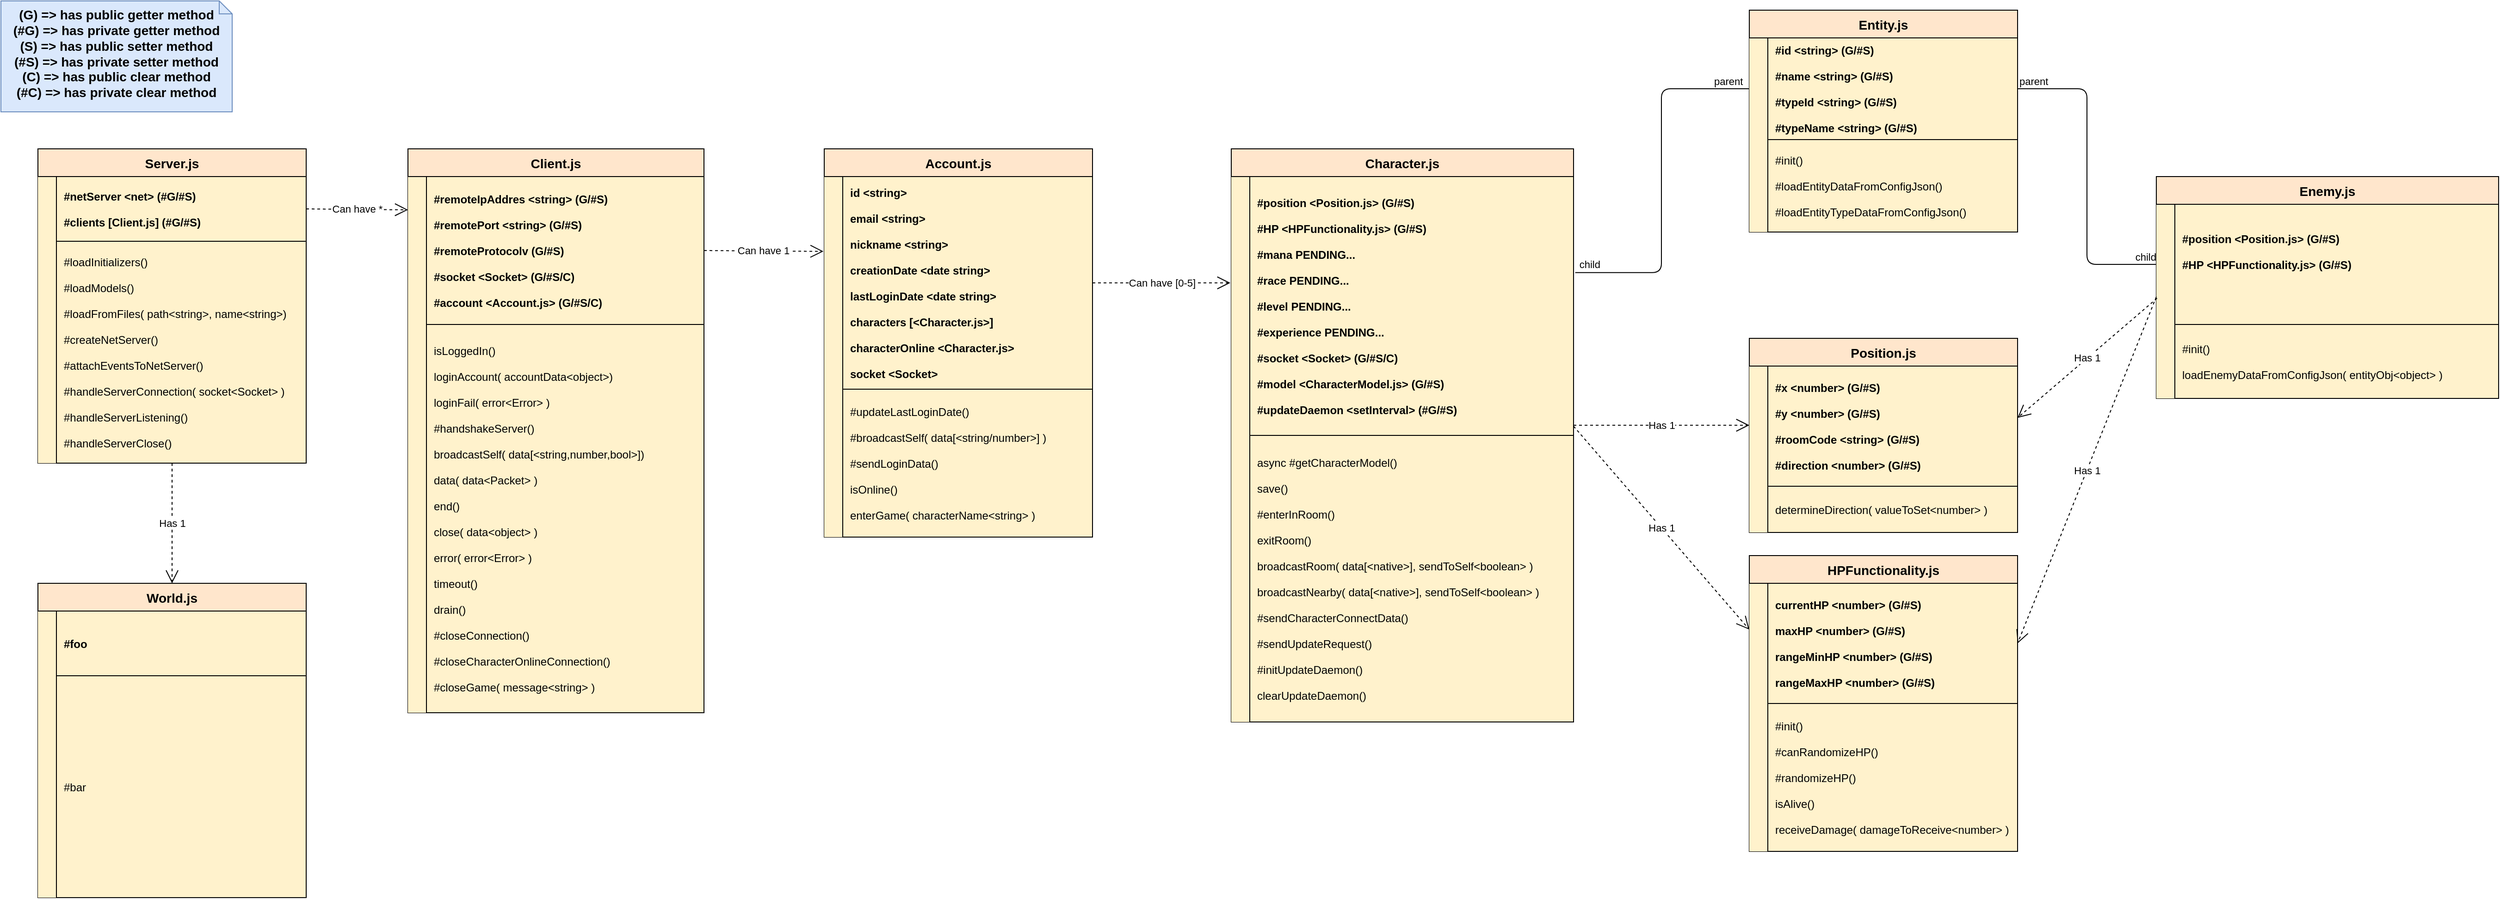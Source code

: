 <mxfile version="13.6.9" type="github">
  <diagram id="R2lEEEUBdFMjLlhIrx00" name="Page-1">
    <mxGraphModel dx="1483" dy="1969" grid="1" gridSize="10" guides="1" tooltips="1" connect="1" arrows="1" fold="1" page="1" pageScale="1" pageWidth="850" pageHeight="1100" math="0" shadow="0" extFonts="Permanent Marker^https://fonts.googleapis.com/css?family=Permanent+Marker">
      <root>
        <mxCell id="0" />
        <mxCell id="1" parent="0" />
        <mxCell id="RPHHAUqXZ-JlrHhD7i_y-42" value="(G) =&amp;gt; has public getter method&lt;br&gt;(#G) =&amp;gt; has private getter method&lt;br&gt;(S) =&amp;gt; has public setter method&lt;br&gt;(#S) =&amp;gt; has private setter method&lt;br&gt;(C) =&amp;gt; has public clear method&lt;br&gt;(#C) =&amp;gt; has private clear method" style="shape=note;whiteSpace=wrap;html=1;size=14;verticalAlign=middle;align=center;spacingTop=-6;strokeColor=#6c8ebf;fillColor=#dae8fc;fontSize=14;fontStyle=1;fontColor=#000000;" parent="1" vertex="1">
          <mxGeometry x="40" y="-1050" width="250" height="120" as="geometry" />
        </mxCell>
        <mxCell id="C-vyLk0tnHw3VtMMgP7b-23" value="Server.js" style="shape=table;startSize=30;container=1;collapsible=1;childLayout=tableLayout;fixedRows=1;rowLines=0;fontStyle=1;align=center;resizeLast=1;fillColor=#ffe6cc;fontSize=14;fontColor=#000000;strokeColor=#000000;" parent="1" vertex="1">
          <mxGeometry x="80" y="-890" width="290" height="340" as="geometry">
            <mxRectangle x="40" y="80" width="80" height="30" as="alternateBounds" />
          </mxGeometry>
        </mxCell>
        <mxCell id="C-vyLk0tnHw3VtMMgP7b-24" value="" style="shape=partialRectangle;collapsible=0;dropTarget=0;pointerEvents=0;fillColor=none;points=[[0,0.5],[1,0.5]];portConstraint=eastwest;top=0;left=0;right=0;bottom=1;" parent="C-vyLk0tnHw3VtMMgP7b-23" vertex="1">
          <mxGeometry y="30" width="290" height="70" as="geometry" />
        </mxCell>
        <mxCell id="C-vyLk0tnHw3VtMMgP7b-25" value="" style="shape=partialRectangle;overflow=hidden;connectable=0;fillColor=#fff2cc;top=1;left=0;bottom=0;right=0;fontStyle=1;strokeColor=#000000;" parent="C-vyLk0tnHw3VtMMgP7b-24" vertex="1">
          <mxGeometry width="20" height="70" as="geometry" />
        </mxCell>
        <mxCell id="C-vyLk0tnHw3VtMMgP7b-26" value="#netServer &lt;net&gt; (#G/#S)&#xa;&#xa;#clients [Client.js] (#G/#S)" style="shape=partialRectangle;overflow=hidden;connectable=0;fillColor=#fff2cc;top=1;left=1;bottom=1;right=1;align=left;spacingLeft=6;fontStyle=1;fontColor=#000000;strokeColor=#000000;" parent="C-vyLk0tnHw3VtMMgP7b-24" vertex="1">
          <mxGeometry x="20" width="270" height="70" as="geometry" />
        </mxCell>
        <mxCell id="C-vyLk0tnHw3VtMMgP7b-27" value="" style="shape=partialRectangle;collapsible=0;dropTarget=0;pointerEvents=0;fillColor=none;points=[[0,0.5],[1,0.5]];portConstraint=eastwest;top=0;left=0;right=0;bottom=0;" parent="C-vyLk0tnHw3VtMMgP7b-23" vertex="1">
          <mxGeometry y="100" width="290" height="240" as="geometry" />
        </mxCell>
        <mxCell id="C-vyLk0tnHw3VtMMgP7b-28" value="" style="shape=partialRectangle;overflow=hidden;connectable=0;fillColor=#fff2cc;top=0;left=0;bottom=0;right=0;" parent="C-vyLk0tnHw3VtMMgP7b-27" vertex="1">
          <mxGeometry width="20" height="240" as="geometry" />
        </mxCell>
        <mxCell id="C-vyLk0tnHw3VtMMgP7b-29" value="#loadInitializers()&#xa;&#xa;#loadModels()&#xa;&#xa;#loadFromFiles( path&lt;string&gt;, name&lt;string&gt;)&#xa;&#xa;#createNetServer()&#xa;&#xa;#attachEventsToNetServer()&#xa;&#xa;#handleServerConnection( socket&lt;Socket&gt; )&#xa;&#xa;#handleServerListening()&#xa;&#xa;#handleServerClose()" style="shape=partialRectangle;overflow=hidden;connectable=0;fillColor=#fff2cc;top=1;left=1;bottom=1;right=1;align=left;spacingLeft=6;fontColor=#000000;strokeColor=#000000;" parent="C-vyLk0tnHw3VtMMgP7b-27" vertex="1">
          <mxGeometry x="20" width="270" height="240" as="geometry" />
        </mxCell>
        <mxCell id="LLNnqfVXVq463Mdv8l-Q-11" value="" style="endArrow=none;html=1;edgeStyle=orthogonalEdgeStyle;entryX=0;entryY=0.5;entryDx=0;entryDy=0;exitX=1;exitY=0.5;exitDx=0;exitDy=0;" parent="1" source="LLNnqfVXVq463Mdv8l-Q-15" target="LLNnqfVXVq463Mdv8l-Q-2" edge="1">
          <mxGeometry relative="1" as="geometry">
            <mxPoint x="185" y="330" as="sourcePoint" />
            <mxPoint x="705" y="590" as="targetPoint" />
            <Array as="points" />
          </mxGeometry>
        </mxCell>
        <mxCell id="LLNnqfVXVq463Mdv8l-Q-12" value="parent" style="edgeLabel;resizable=0;html=1;align=left;verticalAlign=bottom;" parent="LLNnqfVXVq463Mdv8l-Q-11" connectable="0" vertex="1">
          <mxGeometry x="-1" relative="1" as="geometry" />
        </mxCell>
        <mxCell id="LLNnqfVXVq463Mdv8l-Q-13" value="child" style="edgeLabel;resizable=0;html=1;align=right;verticalAlign=bottom;" parent="LLNnqfVXVq463Mdv8l-Q-11" connectable="0" vertex="1">
          <mxGeometry x="1" relative="1" as="geometry" />
        </mxCell>
        <mxCell id="z2Sqn7znSfn0VmSnWaxQ-1" value="Can have *" style="endArrow=open;endSize=12;dashed=1;html=1;exitX=1;exitY=0.5;exitDx=0;exitDy=0;entryX=0;entryY=0.5;entryDx=0;entryDy=0;" parent="1" edge="1">
          <mxGeometry width="160" relative="1" as="geometry">
            <mxPoint x="370" y="-825" as="sourcePoint" />
            <mxPoint x="480" y="-824" as="targetPoint" />
          </mxGeometry>
        </mxCell>
        <mxCell id="z2Sqn7znSfn0VmSnWaxQ-2" value="Can have 1" style="endArrow=open;endSize=12;dashed=1;html=1;exitX=1;exitY=0.5;exitDx=0;exitDy=0;entryX=-0.003;entryY=0.352;entryDx=0;entryDy=0;entryPerimeter=0;" parent="1" source="WISyl8SChnoXYUJT97gY-2" target="RPHHAUqXZ-JlrHhD7i_y-14" edge="1">
          <mxGeometry width="160" relative="1" as="geometry">
            <mxPoint x="800" y="-840" as="sourcePoint" />
            <mxPoint x="959.13" y="-840.06" as="targetPoint" />
          </mxGeometry>
        </mxCell>
        <mxCell id="z2Sqn7znSfn0VmSnWaxQ-34" value="Can have [0-5]" style="endArrow=open;endSize=12;dashed=1;html=1;exitX=1;exitY=0.5;exitDx=0;exitDy=0;" parent="1" source="RPHHAUqXZ-JlrHhD7i_y-14" edge="1">
          <mxGeometry width="160" relative="1" as="geometry">
            <mxPoint x="1250" y="-839.94" as="sourcePoint" />
            <mxPoint x="1369" y="-745" as="targetPoint" />
          </mxGeometry>
        </mxCell>
        <mxCell id="LLNnqfVXVq463Mdv8l-Q-25" value="World.js" style="shape=table;startSize=30;container=1;collapsible=1;childLayout=tableLayout;fixedRows=1;rowLines=0;fontStyle=1;align=center;resizeLast=1;fillColor=#ffe6cc;fontSize=14;fontColor=#000000;strokeColor=#000000;" parent="1" vertex="1">
          <mxGeometry x="80" y="-420" width="290" height="340" as="geometry">
            <mxRectangle x="40" y="80" width="80" height="30" as="alternateBounds" />
          </mxGeometry>
        </mxCell>
        <mxCell id="LLNnqfVXVq463Mdv8l-Q-26" value="" style="shape=partialRectangle;collapsible=0;dropTarget=0;pointerEvents=0;fillColor=none;points=[[0,0.5],[1,0.5]];portConstraint=eastwest;top=0;left=0;right=0;bottom=1;" parent="LLNnqfVXVq463Mdv8l-Q-25" vertex="1">
          <mxGeometry y="30" width="290" height="70" as="geometry" />
        </mxCell>
        <mxCell id="LLNnqfVXVq463Mdv8l-Q-27" value="" style="shape=partialRectangle;overflow=hidden;connectable=0;fillColor=#fff2cc;top=1;left=0;bottom=0;right=0;fontStyle=1;strokeColor=#000000;" parent="LLNnqfVXVq463Mdv8l-Q-26" vertex="1">
          <mxGeometry width="20" height="70" as="geometry" />
        </mxCell>
        <mxCell id="LLNnqfVXVq463Mdv8l-Q-28" value="#foo" style="shape=partialRectangle;overflow=hidden;connectable=0;fillColor=#fff2cc;top=1;left=1;bottom=1;right=1;align=left;spacingLeft=6;fontStyle=1;fontColor=#000000;strokeColor=#000000;" parent="LLNnqfVXVq463Mdv8l-Q-26" vertex="1">
          <mxGeometry x="20" width="270" height="70" as="geometry" />
        </mxCell>
        <mxCell id="LLNnqfVXVq463Mdv8l-Q-29" value="" style="shape=partialRectangle;collapsible=0;dropTarget=0;pointerEvents=0;fillColor=none;points=[[0,0.5],[1,0.5]];portConstraint=eastwest;top=0;left=0;right=0;bottom=0;" parent="LLNnqfVXVq463Mdv8l-Q-25" vertex="1">
          <mxGeometry y="100" width="290" height="240" as="geometry" />
        </mxCell>
        <mxCell id="LLNnqfVXVq463Mdv8l-Q-30" value="" style="shape=partialRectangle;overflow=hidden;connectable=0;fillColor=#fff2cc;top=0;left=0;bottom=0;right=0;" parent="LLNnqfVXVq463Mdv8l-Q-29" vertex="1">
          <mxGeometry width="20" height="240" as="geometry" />
        </mxCell>
        <mxCell id="LLNnqfVXVq463Mdv8l-Q-31" value="#bar" style="shape=partialRectangle;overflow=hidden;connectable=0;fillColor=#fff2cc;top=1;left=1;bottom=1;right=1;align=left;spacingLeft=6;fontColor=#000000;strokeColor=#000000;" parent="LLNnqfVXVq463Mdv8l-Q-29" vertex="1">
          <mxGeometry x="20" width="270" height="240" as="geometry" />
        </mxCell>
        <mxCell id="uYPpwJd9M9AzhUMTKTET-1" value="Has 1" style="endArrow=open;endSize=12;dashed=1;html=1;entryX=0.5;entryY=0;entryDx=0;entryDy=0;" edge="1" parent="1" source="C-vyLk0tnHw3VtMMgP7b-27" target="LLNnqfVXVq463Mdv8l-Q-25">
          <mxGeometry width="160" relative="1" as="geometry">
            <mxPoint x="380" y="-815" as="sourcePoint" />
            <mxPoint x="490" y="-814" as="targetPoint" />
          </mxGeometry>
        </mxCell>
        <mxCell id="LLNnqfVXVq463Mdv8l-Q-1" value="Enemy.js" style="shape=table;startSize=30;container=1;collapsible=1;childLayout=tableLayout;fixedRows=1;rowLines=0;fontStyle=1;align=center;resizeLast=1;fillColor=#ffe6cc;fontSize=14;strokeColor=#000000;fontColor=#000000;verticalAlign=middle;" parent="1" vertex="1">
          <mxGeometry x="2370" y="-860" width="370" height="240" as="geometry">
            <mxRectangle x="40" y="80" width="80" height="30" as="alternateBounds" />
          </mxGeometry>
        </mxCell>
        <mxCell id="LLNnqfVXVq463Mdv8l-Q-2" value="" style="shape=partialRectangle;collapsible=0;dropTarget=0;pointerEvents=0;fillColor=none;points=[[0,0.5],[1,0.5]];portConstraint=eastwest;top=0;left=0;right=0;bottom=1;" parent="LLNnqfVXVq463Mdv8l-Q-1" vertex="1">
          <mxGeometry y="30" width="370" height="130" as="geometry" />
        </mxCell>
        <mxCell id="LLNnqfVXVq463Mdv8l-Q-3" value="" style="shape=partialRectangle;overflow=hidden;connectable=0;fillColor=#fff2cc;top=1;left=0;bottom=0;right=0;fontStyle=1;strokeColor=#000000;" parent="LLNnqfVXVq463Mdv8l-Q-2" vertex="1">
          <mxGeometry width="20" height="130" as="geometry" />
        </mxCell>
        <mxCell id="LLNnqfVXVq463Mdv8l-Q-4" value="#position &lt;Position.js&gt; (G/#S)&#xa;&#xa;#HP &lt;HPFunctionality.js&gt; (G/#S)&#xa;&#xa;" style="shape=partialRectangle;overflow=hidden;connectable=0;fillColor=#fff2cc;top=1;left=1;bottom=1;right=1;align=left;spacingLeft=6;fontStyle=1;fontColor=#000000;strokeColor=#000000;" parent="LLNnqfVXVq463Mdv8l-Q-2" vertex="1">
          <mxGeometry x="20" width="350" height="130" as="geometry" />
        </mxCell>
        <mxCell id="LLNnqfVXVq463Mdv8l-Q-5" value="" style="shape=partialRectangle;collapsible=0;dropTarget=0;pointerEvents=0;fillColor=none;points=[[0,0.5],[1,0.5]];portConstraint=eastwest;top=0;left=0;right=0;bottom=0;" parent="LLNnqfVXVq463Mdv8l-Q-1" vertex="1">
          <mxGeometry y="160" width="370" height="80" as="geometry" />
        </mxCell>
        <mxCell id="LLNnqfVXVq463Mdv8l-Q-6" value="" style="shape=partialRectangle;overflow=hidden;connectable=0;fillColor=#fff2cc;top=0;left=0;bottom=0;right=0;" parent="LLNnqfVXVq463Mdv8l-Q-5" vertex="1">
          <mxGeometry width="20" height="80" as="geometry" />
        </mxCell>
        <mxCell id="LLNnqfVXVq463Mdv8l-Q-7" value="#init()&#xa;&#xa;loadEnemyDataFromConfigJson( entityObj&lt;object&gt; )" style="shape=partialRectangle;overflow=hidden;connectable=0;fillColor=#fff2cc;top=1;left=1;bottom=1;right=1;align=left;spacingLeft=6;fontColor=#000000;strokeColor=#000000;" parent="LLNnqfVXVq463Mdv8l-Q-5" vertex="1">
          <mxGeometry x="20" width="350" height="80" as="geometry" />
        </mxCell>
        <mxCell id="WISyl8SChnoXYUJT97gY-1" value="Client.js" style="shape=table;startSize=30;container=1;collapsible=1;childLayout=tableLayout;fixedRows=1;rowLines=0;fontStyle=1;align=center;resizeLast=1;fillColor=#ffe6cc;fontSize=14;fontColor=#000000;strokeColor=#000000;" parent="1" vertex="1">
          <mxGeometry x="480" y="-890" width="320" height="610" as="geometry">
            <mxRectangle x="40" y="80" width="80" height="30" as="alternateBounds" />
          </mxGeometry>
        </mxCell>
        <mxCell id="WISyl8SChnoXYUJT97gY-2" value="" style="shape=partialRectangle;collapsible=0;dropTarget=0;pointerEvents=0;fillColor=none;points=[[0,0.5],[1,0.5]];portConstraint=eastwest;top=0;left=0;right=0;bottom=1;" parent="WISyl8SChnoXYUJT97gY-1" vertex="1">
          <mxGeometry y="30" width="320" height="160" as="geometry" />
        </mxCell>
        <mxCell id="WISyl8SChnoXYUJT97gY-3" value="" style="shape=partialRectangle;overflow=hidden;connectable=0;fillColor=#fff2cc;top=1;left=0;bottom=0;right=0;fontStyle=1;strokeColor=#000000;" parent="WISyl8SChnoXYUJT97gY-2" vertex="1">
          <mxGeometry width="20" height="160" as="geometry" />
        </mxCell>
        <mxCell id="WISyl8SChnoXYUJT97gY-4" value="#remoteIpAddres &lt;string&gt; (G/#S)&#xa;&#xa;#remotePort &lt;string&gt; (G/#S)&#xa;&#xa;#remoteProtocolv (G/#S)&#xa;&#xa;#socket &lt;Socket&gt; (G/#S/C)&#xa;&#xa;#account &lt;Account.js&gt; (G/#S/C)" style="shape=partialRectangle;overflow=hidden;connectable=0;fillColor=#fff2cc;top=1;left=1;bottom=1;right=1;align=left;spacingLeft=6;fontStyle=1;fontColor=#000000;strokeColor=#000000;" parent="WISyl8SChnoXYUJT97gY-2" vertex="1">
          <mxGeometry x="20" width="300" height="160" as="geometry" />
        </mxCell>
        <mxCell id="WISyl8SChnoXYUJT97gY-5" value="" style="shape=partialRectangle;collapsible=0;dropTarget=0;pointerEvents=0;fillColor=none;points=[[0,0.5],[1,0.5]];portConstraint=eastwest;top=0;left=0;right=0;bottom=0;" parent="WISyl8SChnoXYUJT97gY-1" vertex="1">
          <mxGeometry y="190" width="320" height="420" as="geometry" />
        </mxCell>
        <mxCell id="WISyl8SChnoXYUJT97gY-6" value="" style="shape=partialRectangle;overflow=hidden;connectable=0;fillColor=#fff2cc;top=0;left=0;bottom=0;right=0;" parent="WISyl8SChnoXYUJT97gY-5" vertex="1">
          <mxGeometry width="20" height="420" as="geometry" />
        </mxCell>
        <mxCell id="WISyl8SChnoXYUJT97gY-7" value="isLoggedIn()&#xa;&#xa;loginAccount( accountData&lt;object&gt;)&#xa;&#xa;loginFail( error&lt;Error&gt; )&#xa;&#xa;#handshakeServer()&#xa;&#xa;broadcastSelf( data[&lt;string,number,bool&gt;])&#xa;&#xa;data( data&lt;Packet&gt; )&#xa;&#xa;end()&#xa;&#xa;close( data&lt;object&gt; )&#xa;&#xa;error( error&lt;Error&gt; )&#xa;&#xa;timeout()&#xa;&#xa;drain()&#xa;&#xa;#closeConnection()&#xa;&#xa;#closeCharacterOnlineConnection()&#xa;&#xa;#closeGame( message&lt;string&gt; )" style="shape=partialRectangle;overflow=hidden;connectable=0;fillColor=#fff2cc;top=1;left=1;bottom=1;right=1;align=left;spacingLeft=6;fontColor=#000000;strokeColor=#000000;" parent="WISyl8SChnoXYUJT97gY-5" vertex="1">
          <mxGeometry x="20" width="300" height="420" as="geometry" />
        </mxCell>
        <mxCell id="RPHHAUqXZ-JlrHhD7i_y-13" value="Account.js" style="shape=table;startSize=30;container=1;collapsible=1;childLayout=tableLayout;fixedRows=1;rowLines=0;fontStyle=1;align=center;resizeLast=1;fillColor=#ffe6cc;fontSize=14;fontColor=#000000;strokeColor=#000000;" parent="1" vertex="1">
          <mxGeometry x="930" y="-890" width="290" height="420" as="geometry">
            <mxRectangle x="40" y="80" width="80" height="30" as="alternateBounds" />
          </mxGeometry>
        </mxCell>
        <mxCell id="RPHHAUqXZ-JlrHhD7i_y-14" value="" style="shape=partialRectangle;collapsible=0;dropTarget=0;pointerEvents=0;fillColor=none;points=[[0,0.5],[1,0.5]];portConstraint=eastwest;top=0;left=0;right=0;bottom=1;" parent="RPHHAUqXZ-JlrHhD7i_y-13" vertex="1">
          <mxGeometry y="30" width="290" height="230" as="geometry" />
        </mxCell>
        <mxCell id="RPHHAUqXZ-JlrHhD7i_y-15" value="" style="shape=partialRectangle;overflow=hidden;connectable=0;fillColor=#fff2cc;top=1;left=0;bottom=0;right=0;fontStyle=1;strokeColor=#000000;" parent="RPHHAUqXZ-JlrHhD7i_y-14" vertex="1">
          <mxGeometry width="20" height="230" as="geometry" />
        </mxCell>
        <mxCell id="RPHHAUqXZ-JlrHhD7i_y-16" value="id &lt;string&gt;&#xa;&#xa;email &lt;string&gt;&#xa;&#xa;nickname &lt;string&gt;&#xa;&#xa;creationDate &lt;date string&gt;&#xa;&#xa;lastLoginDate &lt;date string&gt;&#xa;&#xa;characters [&lt;Character.js&gt;]&#xa;&#xa;characterOnline &lt;Character.js&gt;&#xa;&#xa;socket &lt;Socket&gt;" style="shape=partialRectangle;overflow=hidden;connectable=0;fillColor=#fff2cc;top=1;left=1;bottom=1;right=1;align=left;spacingLeft=6;fontStyle=1;fontColor=#000000;strokeColor=#000000;" parent="RPHHAUqXZ-JlrHhD7i_y-14" vertex="1">
          <mxGeometry x="20" width="270" height="230" as="geometry" />
        </mxCell>
        <mxCell id="RPHHAUqXZ-JlrHhD7i_y-17" value="" style="shape=partialRectangle;collapsible=0;dropTarget=0;pointerEvents=0;fillColor=none;points=[[0,0.5],[1,0.5]];portConstraint=eastwest;top=0;left=0;right=0;bottom=0;" parent="RPHHAUqXZ-JlrHhD7i_y-13" vertex="1">
          <mxGeometry y="260" width="290" height="160" as="geometry" />
        </mxCell>
        <mxCell id="RPHHAUqXZ-JlrHhD7i_y-18" value="" style="shape=partialRectangle;overflow=hidden;connectable=0;fillColor=#fff2cc;top=0;left=0;bottom=0;right=0;" parent="RPHHAUqXZ-JlrHhD7i_y-17" vertex="1">
          <mxGeometry width="20" height="160" as="geometry" />
        </mxCell>
        <mxCell id="RPHHAUqXZ-JlrHhD7i_y-19" value="#updateLastLoginDate()&#xa;&#xa;#broadcastSelf( data[&lt;string/number&gt;] )&#xa;&#xa;#sendLoginData()&#xa;&#xa;isOnline()&#xa;&#xa;enterGame( characterName&lt;string&gt; )" style="shape=partialRectangle;overflow=hidden;connectable=0;fillColor=#fff2cc;top=1;left=1;bottom=1;right=1;align=left;spacingLeft=6;fontColor=#000000;strokeColor=#000000;" parent="RPHHAUqXZ-JlrHhD7i_y-17" vertex="1">
          <mxGeometry x="20" width="270" height="160" as="geometry" />
        </mxCell>
        <mxCell id="z2Sqn7znSfn0VmSnWaxQ-27" value="Character.js" style="shape=table;startSize=30;container=1;collapsible=1;childLayout=tableLayout;fixedRows=1;rowLines=0;fontStyle=1;align=center;resizeLast=1;fillColor=#ffe6cc;fontSize=14;strokeColor=#000000;fontColor=#000000;verticalAlign=middle;" parent="1" vertex="1">
          <mxGeometry x="1370" y="-890" width="370" height="620" as="geometry">
            <mxRectangle x="40" y="80" width="80" height="30" as="alternateBounds" />
          </mxGeometry>
        </mxCell>
        <mxCell id="z2Sqn7znSfn0VmSnWaxQ-28" value="" style="shape=partialRectangle;collapsible=0;dropTarget=0;pointerEvents=0;fillColor=none;points=[[0,0.5],[1,0.5]];portConstraint=eastwest;top=0;left=0;right=0;bottom=1;" parent="z2Sqn7znSfn0VmSnWaxQ-27" vertex="1">
          <mxGeometry y="30" width="370" height="280" as="geometry" />
        </mxCell>
        <mxCell id="z2Sqn7znSfn0VmSnWaxQ-29" value="" style="shape=partialRectangle;overflow=hidden;connectable=0;fillColor=#fff2cc;top=1;left=0;bottom=0;right=0;fontStyle=1;strokeColor=#000000;" parent="z2Sqn7znSfn0VmSnWaxQ-28" vertex="1">
          <mxGeometry width="20" height="280" as="geometry" />
        </mxCell>
        <mxCell id="z2Sqn7znSfn0VmSnWaxQ-30" value="#position &lt;Position.js&gt; (G/#S)&#xa;&#xa;#HP &lt;HPFunctionality.js&gt; (G/#S)&#xa;&#xa;#mana PENDING...&#xa;&#xa;#race PENDING...&#xa;&#xa;#level PENDING...&#xa;&#xa;#experience PENDING...&#xa;&#xa;#socket &lt;Socket&gt; (G/#S/C)&#xa;&#xa;#model &lt;CharacterModel.js&gt; (G/#S)&#xa;&#xa;#updateDaemon &lt;setInterval&gt; (#G/#S)" style="shape=partialRectangle;overflow=hidden;connectable=0;fillColor=#fff2cc;top=1;left=1;bottom=1;right=1;align=left;spacingLeft=6;fontStyle=1;strokeColor=#000000;fontColor=#000000;" parent="z2Sqn7znSfn0VmSnWaxQ-28" vertex="1">
          <mxGeometry x="20" width="350" height="280" as="geometry" />
        </mxCell>
        <mxCell id="z2Sqn7znSfn0VmSnWaxQ-31" value="" style="shape=partialRectangle;collapsible=0;dropTarget=0;pointerEvents=0;fillColor=none;points=[[0,0.5],[1,0.5]];portConstraint=eastwest;top=0;left=0;right=0;bottom=0;" parent="z2Sqn7znSfn0VmSnWaxQ-27" vertex="1">
          <mxGeometry y="310" width="370" height="310" as="geometry" />
        </mxCell>
        <mxCell id="z2Sqn7znSfn0VmSnWaxQ-32" value="" style="shape=partialRectangle;overflow=hidden;connectable=0;fillColor=#fff2cc;top=0;left=0;bottom=0;right=0;" parent="z2Sqn7znSfn0VmSnWaxQ-31" vertex="1">
          <mxGeometry width="20" height="310" as="geometry" />
        </mxCell>
        <mxCell id="z2Sqn7znSfn0VmSnWaxQ-33" value="async #getCharacterModel()&#xa;&#xa;save()&#xa;&#xa;#enterInRoom()&#xa;&#xa;exitRoom()&#xa;&#xa;broadcastRoom( data[&lt;native&gt;], sendToSelf&lt;boolean&gt; )&#xa;&#xa;broadcastNearby( data[&lt;native&gt;], sendToSelf&lt;boolean&gt; )&#xa;&#xa;#sendCharacterConnectData()&#xa;&#xa;#sendUpdateRequest()&#xa;&#xa;#initUpdateDaemon()&#xa;&#xa;clearUpdateDaemon()" style="shape=partialRectangle;overflow=hidden;connectable=0;fillColor=#fff2cc;top=1;left=1;bottom=1;right=1;align=left;spacingLeft=6;fontColor=#000000;strokeColor=#000000;" parent="z2Sqn7znSfn0VmSnWaxQ-31" vertex="1">
          <mxGeometry x="20" width="350" height="310" as="geometry" />
        </mxCell>
        <mxCell id="LLNnqfVXVq463Mdv8l-Q-14" value="Entity.js" style="shape=table;startSize=30;container=1;collapsible=1;childLayout=tableLayout;fixedRows=1;rowLines=0;fontStyle=1;align=center;resizeLast=1;fillColor=#ffe6cc;fontSize=14;strokeColor=#000000;fontColor=#000000;verticalAlign=middle;" parent="1" vertex="1">
          <mxGeometry x="1930" y="-1040" width="290" height="240" as="geometry">
            <mxRectangle x="40" y="80" width="80" height="30" as="alternateBounds" />
          </mxGeometry>
        </mxCell>
        <mxCell id="LLNnqfVXVq463Mdv8l-Q-15" value="" style="shape=partialRectangle;collapsible=0;dropTarget=0;pointerEvents=0;fillColor=none;points=[[0,0.5],[1,0.5]];portConstraint=eastwest;top=0;left=0;right=0;bottom=1;" parent="LLNnqfVXVq463Mdv8l-Q-14" vertex="1">
          <mxGeometry y="30" width="290" height="110" as="geometry" />
        </mxCell>
        <mxCell id="LLNnqfVXVq463Mdv8l-Q-16" value="" style="shape=partialRectangle;overflow=hidden;connectable=0;fillColor=#fff2cc;top=1;left=0;bottom=0;right=0;fontStyle=1;strokeColor=#000000;" parent="LLNnqfVXVq463Mdv8l-Q-15" vertex="1">
          <mxGeometry width="20" height="110" as="geometry" />
        </mxCell>
        <mxCell id="LLNnqfVXVq463Mdv8l-Q-17" value="#id &lt;string&gt; (G/#S)&#xa;&#xa;#name &lt;string&gt; (G/#S)&#xa;&#xa;#typeId &lt;string&gt; (G/#S)&#xa;&#xa;#typeName &lt;string&gt; (G/#S)" style="shape=partialRectangle;overflow=hidden;connectable=0;fillColor=#fff2cc;top=1;left=1;bottom=1;right=1;align=left;spacingLeft=6;fontStyle=1;fontColor=#000000;strokeColor=#000000;" parent="LLNnqfVXVq463Mdv8l-Q-15" vertex="1">
          <mxGeometry x="20" width="270" height="110" as="geometry" />
        </mxCell>
        <mxCell id="LLNnqfVXVq463Mdv8l-Q-18" value="" style="shape=partialRectangle;collapsible=0;dropTarget=0;pointerEvents=0;fillColor=none;points=[[0,0.5],[1,0.5]];portConstraint=eastwest;top=0;left=0;right=0;bottom=0;" parent="LLNnqfVXVq463Mdv8l-Q-14" vertex="1">
          <mxGeometry y="140" width="290" height="100" as="geometry" />
        </mxCell>
        <mxCell id="LLNnqfVXVq463Mdv8l-Q-19" value="" style="shape=partialRectangle;overflow=hidden;connectable=0;fillColor=#fff2cc;top=0;left=0;bottom=0;right=0;" parent="LLNnqfVXVq463Mdv8l-Q-18" vertex="1">
          <mxGeometry width="20" height="100" as="geometry" />
        </mxCell>
        <mxCell id="LLNnqfVXVq463Mdv8l-Q-20" value="#init()&#xa;&#xa;#loadEntityDataFromConfigJson()&#xa;&#xa;#loadEntityTypeDataFromConfigJson()" style="shape=partialRectangle;overflow=hidden;connectable=0;fillColor=#fff2cc;top=1;left=1;bottom=1;right=1;align=left;spacingLeft=6;fontColor=#000000;strokeColor=#000000;" parent="LLNnqfVXVq463Mdv8l-Q-18" vertex="1">
          <mxGeometry x="20" width="270" height="100" as="geometry" />
        </mxCell>
        <mxCell id="uYPpwJd9M9AzhUMTKTET-6" value="" style="endArrow=none;html=1;edgeStyle=orthogonalEdgeStyle;entryX=1.005;entryY=0.371;entryDx=0;entryDy=0;exitX=0;exitY=0.5;exitDx=0;exitDy=0;entryPerimeter=0;" edge="1" parent="1" source="LLNnqfVXVq463Mdv8l-Q-15" target="z2Sqn7znSfn0VmSnWaxQ-28">
          <mxGeometry relative="1" as="geometry">
            <mxPoint x="2230" y="-945" as="sourcePoint" />
            <mxPoint x="2380" y="-755" as="targetPoint" />
            <Array as="points" />
          </mxGeometry>
        </mxCell>
        <mxCell id="uYPpwJd9M9AzhUMTKTET-7" value="parent" style="edgeLabel;resizable=0;html=1;align=left;verticalAlign=bottom;" connectable="0" vertex="1" parent="uYPpwJd9M9AzhUMTKTET-6">
          <mxGeometry x="-1" relative="1" as="geometry">
            <mxPoint x="-40" as="offset" />
          </mxGeometry>
        </mxCell>
        <mxCell id="uYPpwJd9M9AzhUMTKTET-8" value="child" style="edgeLabel;resizable=0;html=1;align=right;verticalAlign=bottom;" connectable="0" vertex="1" parent="uYPpwJd9M9AzhUMTKTET-6">
          <mxGeometry x="1" relative="1" as="geometry">
            <mxPoint x="27.94" as="offset" />
          </mxGeometry>
        </mxCell>
        <mxCell id="u5gvoZnwLGpW4CmPaw9T-7" value="Position.js" style="shape=table;startSize=30;container=1;collapsible=1;childLayout=tableLayout;fixedRows=1;rowLines=0;fontStyle=1;align=center;resizeLast=1;fillColor=#ffe6cc;fontSize=14;strokeColor=#000000;fontColor=#000000;" parent="1" vertex="1">
          <mxGeometry x="1930" y="-685" width="290" height="210" as="geometry">
            <mxRectangle x="770" y="-360" width="80" height="30" as="alternateBounds" />
          </mxGeometry>
        </mxCell>
        <mxCell id="u5gvoZnwLGpW4CmPaw9T-8" value="" style="shape=partialRectangle;collapsible=0;dropTarget=0;pointerEvents=0;fillColor=none;points=[[0,0.5],[1,0.5]];portConstraint=eastwest;top=0;left=0;right=0;bottom=1;" parent="u5gvoZnwLGpW4CmPaw9T-7" vertex="1">
          <mxGeometry y="30" width="290" height="130" as="geometry" />
        </mxCell>
        <mxCell id="u5gvoZnwLGpW4CmPaw9T-9" value="" style="shape=partialRectangle;overflow=hidden;connectable=0;fillColor=#fff2cc;top=1;left=0;bottom=0;right=0;fontStyle=1;strokeColor=#000000;" parent="u5gvoZnwLGpW4CmPaw9T-8" vertex="1">
          <mxGeometry width="20" height="130" as="geometry" />
        </mxCell>
        <mxCell id="u5gvoZnwLGpW4CmPaw9T-10" value="#x &lt;number&gt; (G/#S)&#xa;&#xa;#y &lt;number&gt; (G/#S)&#xa;&#xa;#roomCode &lt;string&gt; (G/#S)&#xa;&#xa;#direction &lt;number&gt; (G/#S)" style="shape=partialRectangle;overflow=hidden;connectable=0;fillColor=#fff2cc;top=1;left=1;bottom=1;right=1;align=left;spacingLeft=6;fontStyle=1;fontColor=#000000;strokeColor=#000000;" parent="u5gvoZnwLGpW4CmPaw9T-8" vertex="1">
          <mxGeometry x="20" width="270" height="130" as="geometry" />
        </mxCell>
        <mxCell id="u5gvoZnwLGpW4CmPaw9T-11" value="" style="shape=partialRectangle;collapsible=0;dropTarget=0;pointerEvents=0;fillColor=none;points=[[0,0.5],[1,0.5]];portConstraint=eastwest;top=0;left=0;right=0;bottom=0;" parent="u5gvoZnwLGpW4CmPaw9T-7" vertex="1">
          <mxGeometry y="160" width="290" height="50" as="geometry" />
        </mxCell>
        <mxCell id="u5gvoZnwLGpW4CmPaw9T-12" value="" style="shape=partialRectangle;overflow=hidden;connectable=0;fillColor=#fff2cc;top=0;left=0;bottom=0;right=0;" parent="u5gvoZnwLGpW4CmPaw9T-11" vertex="1">
          <mxGeometry width="20" height="50" as="geometry" />
        </mxCell>
        <mxCell id="u5gvoZnwLGpW4CmPaw9T-13" value="determineDirection( valueToSet&lt;number&gt; )" style="shape=partialRectangle;overflow=hidden;connectable=0;fillColor=#fff2cc;top=1;left=1;bottom=1;right=1;align=left;spacingLeft=6;fontColor=#000000;strokeColor=#000000;" parent="u5gvoZnwLGpW4CmPaw9T-11" vertex="1">
          <mxGeometry x="20" width="270" height="50" as="geometry" />
        </mxCell>
        <mxCell id="uYPpwJd9M9AzhUMTKTET-9" value="Has 1" style="endArrow=open;endSize=12;dashed=1;html=1;" edge="1" parent="1">
          <mxGeometry width="160" relative="1" as="geometry">
            <mxPoint x="1740" y="-591" as="sourcePoint" />
            <mxPoint x="1930" y="-591" as="targetPoint" />
          </mxGeometry>
        </mxCell>
        <mxCell id="uYPpwJd9M9AzhUMTKTET-10" value="Has 1" style="endArrow=open;endSize=12;dashed=1;html=1;exitX=0.002;exitY=0.782;exitDx=0;exitDy=0;exitPerimeter=0;" edge="1" parent="1" source="LLNnqfVXVq463Mdv8l-Q-2">
          <mxGeometry width="160" relative="1" as="geometry">
            <mxPoint x="2260" y="-600" as="sourcePoint" />
            <mxPoint x="2220" y="-599" as="targetPoint" />
          </mxGeometry>
        </mxCell>
        <mxCell id="RPHHAUqXZ-JlrHhD7i_y-34" value="HPFunctionality.js" style="shape=table;startSize=30;container=1;collapsible=1;childLayout=tableLayout;fixedRows=1;rowLines=0;fontStyle=1;align=center;resizeLast=1;fillColor=#ffe6cc;fontSize=14;strokeColor=#000000;fontColor=#000000;" parent="1" vertex="1">
          <mxGeometry x="1930" y="-450" width="290" height="320" as="geometry">
            <mxRectangle x="40" y="80" width="80" height="30" as="alternateBounds" />
          </mxGeometry>
        </mxCell>
        <mxCell id="RPHHAUqXZ-JlrHhD7i_y-35" value="" style="shape=partialRectangle;collapsible=0;dropTarget=0;pointerEvents=0;fillColor=none;points=[[0,0.5],[1,0.5]];portConstraint=eastwest;top=0;left=0;right=0;bottom=1;" parent="RPHHAUqXZ-JlrHhD7i_y-34" vertex="1">
          <mxGeometry y="30" width="290" height="130" as="geometry" />
        </mxCell>
        <mxCell id="RPHHAUqXZ-JlrHhD7i_y-36" value="" style="shape=partialRectangle;overflow=hidden;connectable=0;fillColor=#fff2cc;top=1;left=0;bottom=0;right=0;fontStyle=1;strokeColor=#000000;" parent="RPHHAUqXZ-JlrHhD7i_y-35" vertex="1">
          <mxGeometry width="20" height="130" as="geometry" />
        </mxCell>
        <mxCell id="RPHHAUqXZ-JlrHhD7i_y-37" value="currentHP &lt;number&gt; (G/#S)&#xa;&#xa;maxHP &lt;number&gt; (G/#S)&#xa;&#xa;rangeMinHP &lt;number&gt; (G/#S)&#xa;&#xa;rangeMaxHP &lt;number&gt; (G/#S)" style="shape=partialRectangle;overflow=hidden;connectable=0;fillColor=#fff2cc;top=1;left=1;bottom=1;right=1;align=left;spacingLeft=6;fontStyle=1;fontColor=#000000;strokeColor=#000000;" parent="RPHHAUqXZ-JlrHhD7i_y-35" vertex="1">
          <mxGeometry x="20" width="270" height="130" as="geometry" />
        </mxCell>
        <mxCell id="RPHHAUqXZ-JlrHhD7i_y-38" value="" style="shape=partialRectangle;collapsible=0;dropTarget=0;pointerEvents=0;fillColor=none;points=[[0,0.5],[1,0.5]];portConstraint=eastwest;top=0;left=0;right=0;bottom=0;" parent="RPHHAUqXZ-JlrHhD7i_y-34" vertex="1">
          <mxGeometry y="160" width="290" height="160" as="geometry" />
        </mxCell>
        <mxCell id="RPHHAUqXZ-JlrHhD7i_y-39" value="" style="shape=partialRectangle;overflow=hidden;connectable=0;fillColor=#fff2cc;top=0;left=0;bottom=0;right=0;" parent="RPHHAUqXZ-JlrHhD7i_y-38" vertex="1">
          <mxGeometry width="20" height="160" as="geometry" />
        </mxCell>
        <mxCell id="RPHHAUqXZ-JlrHhD7i_y-40" value="#init()&#xa;&#xa;#canRandomizeHP()&#xa;&#xa;#randomizeHP()&#xa;&#xa;isAlive()&#xa;&#xa;receiveDamage( damageToReceive&lt;number&gt; )" style="shape=partialRectangle;overflow=hidden;connectable=0;fillColor=#fff2cc;top=1;left=1;bottom=1;right=1;align=left;spacingLeft=6;fontColor=#000000;strokeColor=#000000;" parent="RPHHAUqXZ-JlrHhD7i_y-38" vertex="1">
          <mxGeometry x="20" width="270" height="160" as="geometry" />
        </mxCell>
        <mxCell id="uYPpwJd9M9AzhUMTKTET-15" value="Has 1" style="endArrow=open;endSize=12;dashed=1;html=1;entryX=1;entryY=0.5;entryDx=0;entryDy=0;" edge="1" parent="1" target="RPHHAUqXZ-JlrHhD7i_y-35">
          <mxGeometry width="160" relative="1" as="geometry">
            <mxPoint x="2370" y="-730" as="sourcePoint" />
            <mxPoint x="2230" y="-589" as="targetPoint" />
          </mxGeometry>
        </mxCell>
        <mxCell id="uYPpwJd9M9AzhUMTKTET-16" value="Has 1" style="endArrow=open;endSize=12;dashed=1;html=1;entryX=0;entryY=0.25;entryDx=0;entryDy=0;" edge="1" parent="1" target="RPHHAUqXZ-JlrHhD7i_y-34">
          <mxGeometry width="160" relative="1" as="geometry">
            <mxPoint x="1740" y="-590" as="sourcePoint" />
            <mxPoint x="1940" y="-581" as="targetPoint" />
          </mxGeometry>
        </mxCell>
      </root>
    </mxGraphModel>
  </diagram>
</mxfile>
